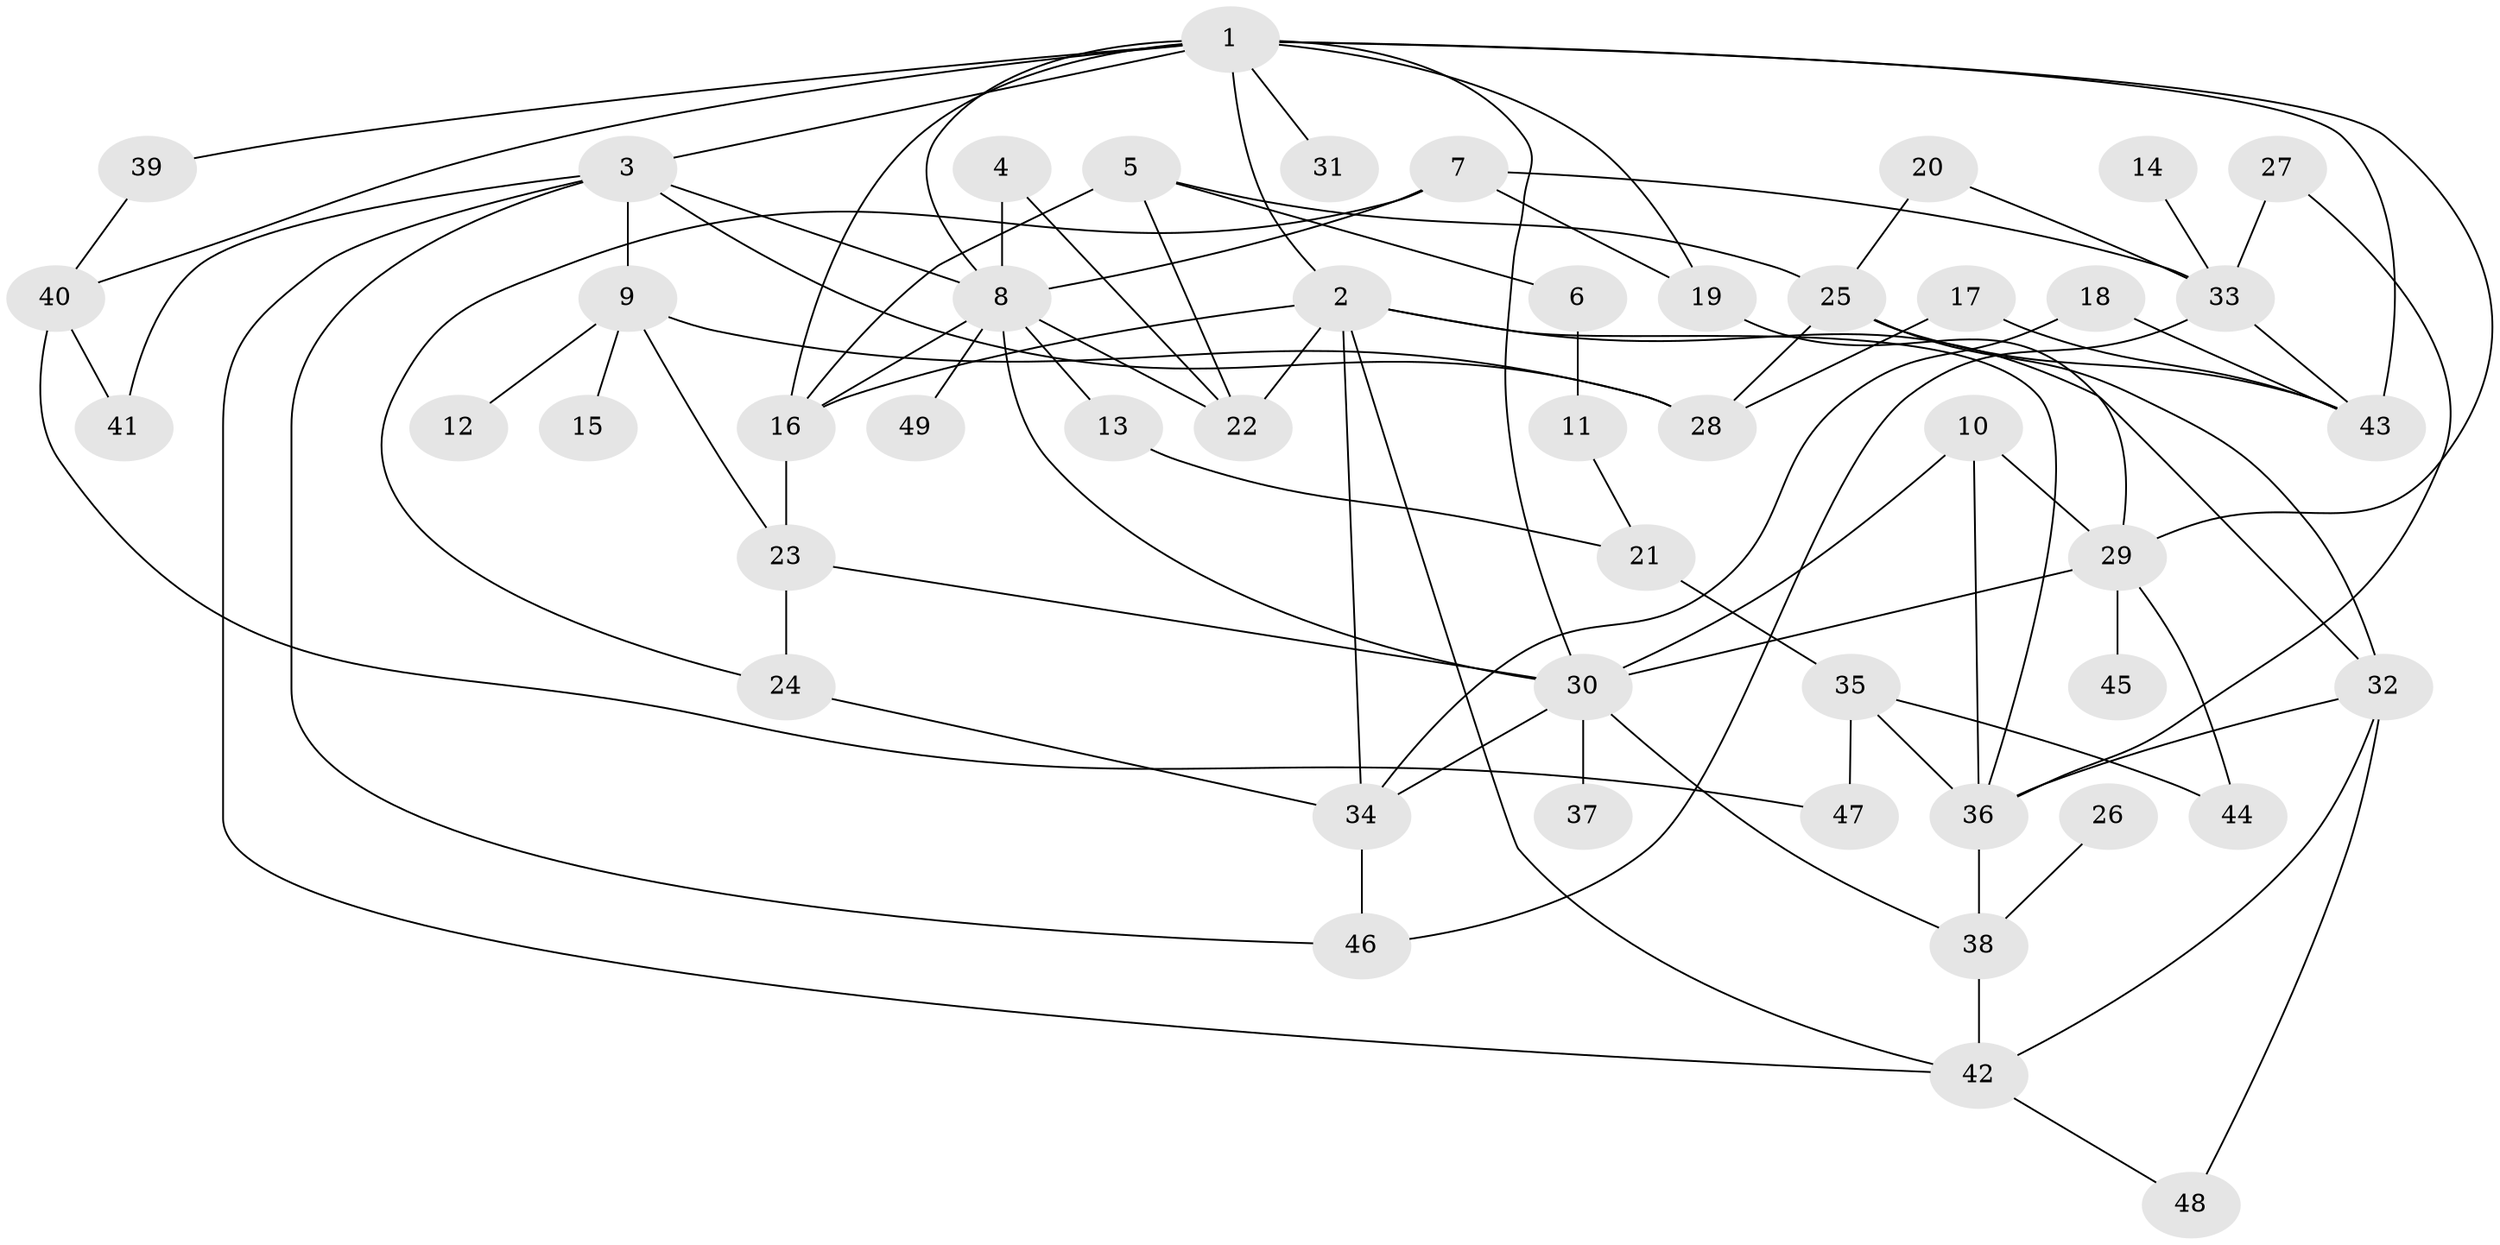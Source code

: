 // original degree distribution, {5: 0.09278350515463918, 4: 0.15463917525773196, 7: 0.010309278350515464, 9: 0.010309278350515464, 3: 0.21649484536082475, 2: 0.32989690721649484, 6: 0.020618556701030927, 1: 0.16494845360824742}
// Generated by graph-tools (version 1.1) at 2025/25/03/09/25 03:25:28]
// undirected, 49 vertices, 88 edges
graph export_dot {
graph [start="1"]
  node [color=gray90,style=filled];
  1;
  2;
  3;
  4;
  5;
  6;
  7;
  8;
  9;
  10;
  11;
  12;
  13;
  14;
  15;
  16;
  17;
  18;
  19;
  20;
  21;
  22;
  23;
  24;
  25;
  26;
  27;
  28;
  29;
  30;
  31;
  32;
  33;
  34;
  35;
  36;
  37;
  38;
  39;
  40;
  41;
  42;
  43;
  44;
  45;
  46;
  47;
  48;
  49;
  1 -- 2 [weight=1.0];
  1 -- 3 [weight=1.0];
  1 -- 8 [weight=1.0];
  1 -- 16 [weight=1.0];
  1 -- 19 [weight=1.0];
  1 -- 29 [weight=1.0];
  1 -- 30 [weight=1.0];
  1 -- 31 [weight=1.0];
  1 -- 39 [weight=1.0];
  1 -- 40 [weight=1.0];
  1 -- 43 [weight=1.0];
  2 -- 16 [weight=1.0];
  2 -- 22 [weight=1.0];
  2 -- 32 [weight=1.0];
  2 -- 34 [weight=1.0];
  2 -- 36 [weight=1.0];
  2 -- 42 [weight=1.0];
  3 -- 8 [weight=1.0];
  3 -- 9 [weight=1.0];
  3 -- 28 [weight=1.0];
  3 -- 41 [weight=1.0];
  3 -- 42 [weight=1.0];
  3 -- 46 [weight=1.0];
  4 -- 8 [weight=1.0];
  4 -- 22 [weight=1.0];
  5 -- 6 [weight=1.0];
  5 -- 16 [weight=1.0];
  5 -- 22 [weight=1.0];
  5 -- 25 [weight=1.0];
  6 -- 11 [weight=1.0];
  7 -- 8 [weight=1.0];
  7 -- 19 [weight=1.0];
  7 -- 24 [weight=1.0];
  7 -- 33 [weight=1.0];
  8 -- 13 [weight=1.0];
  8 -- 16 [weight=1.0];
  8 -- 22 [weight=1.0];
  8 -- 30 [weight=1.0];
  8 -- 49 [weight=1.0];
  9 -- 12 [weight=1.0];
  9 -- 15 [weight=1.0];
  9 -- 23 [weight=1.0];
  9 -- 28 [weight=1.0];
  10 -- 29 [weight=1.0];
  10 -- 30 [weight=2.0];
  10 -- 36 [weight=1.0];
  11 -- 21 [weight=1.0];
  13 -- 21 [weight=1.0];
  14 -- 33 [weight=1.0];
  16 -- 23 [weight=1.0];
  17 -- 28 [weight=1.0];
  17 -- 43 [weight=1.0];
  18 -- 34 [weight=1.0];
  18 -- 43 [weight=1.0];
  19 -- 29 [weight=1.0];
  20 -- 25 [weight=1.0];
  20 -- 33 [weight=1.0];
  21 -- 35 [weight=1.0];
  23 -- 24 [weight=1.0];
  23 -- 30 [weight=1.0];
  24 -- 34 [weight=1.0];
  25 -- 28 [weight=1.0];
  25 -- 32 [weight=1.0];
  25 -- 43 [weight=1.0];
  26 -- 38 [weight=1.0];
  27 -- 33 [weight=1.0];
  27 -- 36 [weight=1.0];
  29 -- 30 [weight=1.0];
  29 -- 44 [weight=1.0];
  29 -- 45 [weight=1.0];
  30 -- 34 [weight=1.0];
  30 -- 37 [weight=1.0];
  30 -- 38 [weight=1.0];
  32 -- 36 [weight=1.0];
  32 -- 42 [weight=1.0];
  32 -- 48 [weight=1.0];
  33 -- 43 [weight=1.0];
  33 -- 46 [weight=1.0];
  34 -- 46 [weight=1.0];
  35 -- 36 [weight=1.0];
  35 -- 44 [weight=1.0];
  35 -- 47 [weight=1.0];
  36 -- 38 [weight=1.0];
  38 -- 42 [weight=1.0];
  39 -- 40 [weight=1.0];
  40 -- 41 [weight=1.0];
  40 -- 47 [weight=2.0];
  42 -- 48 [weight=1.0];
}
